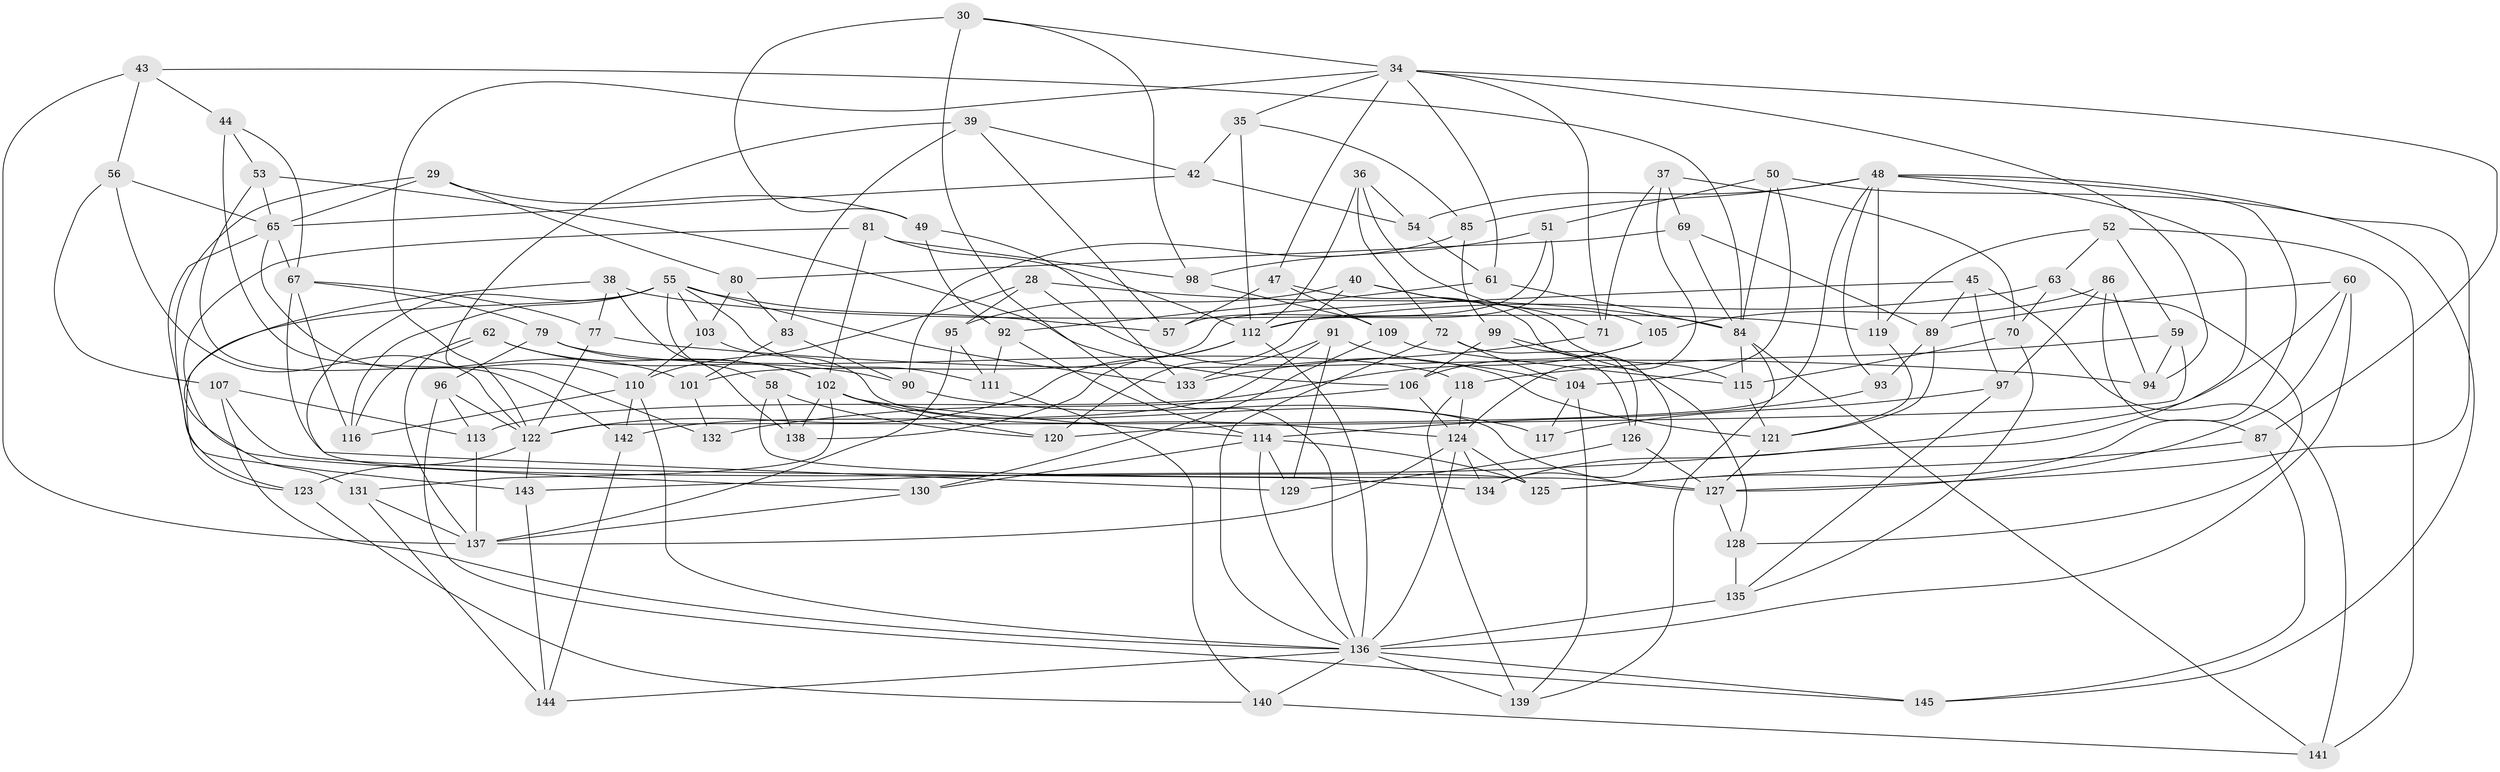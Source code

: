 // original degree distribution, {4: 1.0}
// Generated by graph-tools (version 1.1) at 2025/01/03/04/25 22:01:03]
// undirected, 101 vertices, 232 edges
graph export_dot {
graph [start="1"]
  node [color=gray90,style=filled];
  28;
  29;
  30;
  34 [super="+9"];
  35;
  36;
  37;
  38;
  39;
  40;
  42;
  43;
  44;
  45;
  47;
  48 [super="+32"];
  49;
  50;
  51;
  52;
  53;
  54;
  55 [super="+19"];
  56;
  57;
  58;
  59;
  60;
  61;
  62 [super="+23"];
  63;
  65 [super="+15+46"];
  67 [super="+4+31"];
  69;
  70;
  71;
  72;
  77;
  79;
  80;
  81;
  83;
  84 [super="+33"];
  85;
  86;
  87;
  89 [super="+75"];
  90;
  91;
  92;
  93;
  94;
  95;
  96;
  97;
  98;
  99;
  101;
  102 [super="+66"];
  103;
  104 [super="+41"];
  105;
  106 [super="+5"];
  107;
  109;
  110 [super="+27"];
  111;
  112 [super="+13+21"];
  113;
  114 [super="+82"];
  115 [super="+1"];
  116;
  117;
  118;
  119;
  120;
  121 [super="+100"];
  122 [super="+73"];
  123 [super="+20"];
  124 [super="+26+76"];
  125 [super="+64"];
  126;
  127 [super="+108"];
  128 [super="+3"];
  129;
  130;
  131;
  132;
  133;
  134;
  135 [super="+78"];
  136 [super="+7+74+22+88"];
  137 [super="+18+68"];
  138;
  139;
  140;
  141;
  142;
  143;
  144;
  145;
  28 -- 95;
  28 -- 110;
  28 -- 121;
  28 -- 84;
  29 -- 80;
  29 -- 49;
  29 -- 143;
  29 -- 65;
  30 -- 98;
  30 -- 34;
  30 -- 49;
  30 -- 136;
  34 -- 61;
  34 -- 71;
  34 -- 35;
  34 -- 87;
  34 -- 122;
  34 -- 94;
  34 -- 47;
  35 -- 85;
  35 -- 42;
  35 -- 112;
  36 -- 72;
  36 -- 112;
  36 -- 105;
  36 -- 54;
  37 -- 71;
  37 -- 69;
  37 -- 70;
  37 -- 124;
  38 -- 77;
  38 -- 119;
  38 -- 138;
  38 -- 123;
  39 -- 57;
  39 -- 83;
  39 -- 42;
  39 -- 110;
  40 -- 120;
  40 -- 115;
  40 -- 95;
  40 -- 71;
  42 -- 65;
  42 -- 54;
  43 -- 137;
  43 -- 44;
  43 -- 56;
  43 -- 84;
  44 -- 53;
  44 -- 132;
  44 -- 67;
  45 -- 97;
  45 -- 141;
  45 -- 101;
  45 -- 89;
  47 -- 109;
  47 -- 134;
  47 -- 57;
  48 -- 93;
  48 -- 85;
  48 -- 122;
  48 -- 119;
  48 -- 134;
  48 -- 54;
  48 -- 125;
  48 -- 127;
  49 -- 92;
  49 -- 133;
  50 -- 84;
  50 -- 51;
  50 -- 145;
  50 -- 104;
  51 -- 98;
  51 -- 57;
  51 -- 112;
  52 -- 141;
  52 -- 63;
  52 -- 119;
  52 -- 59;
  53 -- 142;
  53 -- 106;
  53 -- 65;
  54 -- 61;
  55 -- 58;
  55 -- 129;
  55 -- 131;
  55 -- 116;
  55 -- 133;
  55 -- 103;
  55 -- 57;
  55 -- 111;
  56 -- 107;
  56 -- 122;
  56 -- 65;
  58 -- 120;
  58 -- 127;
  58 -- 138;
  59 -- 120;
  59 -- 94;
  59 -- 118;
  60 -- 89;
  60 -- 143;
  60 -- 136;
  60 -- 127;
  61 -- 84;
  61 -- 92;
  62 -- 116;
  62 -- 90;
  62 -- 102 [weight=2];
  62 -- 137 [weight=2];
  63 -- 128;
  63 -- 70;
  63 -- 112;
  65 -- 67 [weight=2];
  65 -- 101;
  65 -- 123;
  67 -- 125 [weight=2];
  67 -- 116;
  67 -- 77;
  67 -- 79;
  69 -- 80;
  69 -- 89;
  69 -- 84;
  70 -- 115;
  70 -- 135;
  71 -- 133;
  72 -- 126;
  72 -- 136;
  72 -- 104;
  77 -- 94;
  77 -- 122;
  79 -- 118;
  79 -- 96;
  79 -- 102;
  80 -- 103;
  80 -- 83;
  81 -- 112;
  81 -- 130;
  81 -- 98;
  81 -- 102;
  83 -- 101;
  83 -- 90;
  84 -- 115;
  84 -- 141;
  84 -- 139;
  85 -- 99;
  85 -- 90;
  86 -- 94;
  86 -- 105;
  86 -- 87;
  86 -- 97;
  87 -- 145;
  87 -- 125;
  89 -- 93 [weight=2];
  89 -- 121;
  90 -- 117;
  91 -- 104;
  91 -- 142;
  91 -- 133;
  91 -- 129;
  92 -- 111;
  92 -- 114;
  93 -- 114;
  95 -- 111;
  95 -- 137;
  96 -- 145;
  96 -- 113;
  96 -- 122;
  97 -- 135;
  97 -- 117;
  98 -- 109;
  99 -- 126;
  99 -- 106;
  99 -- 128;
  101 -- 132;
  102 -- 114 [weight=2];
  102 -- 131;
  102 -- 138;
  102 -- 120;
  102 -- 124;
  103 -- 110;
  103 -- 127;
  104 -- 117 [weight=2];
  104 -- 139;
  105 -- 113;
  105 -- 106;
  106 -- 132 [weight=2];
  106 -- 124;
  107 -- 134;
  107 -- 113;
  107 -- 136;
  109 -- 130;
  109 -- 115;
  110 -- 116;
  110 -- 136;
  110 -- 142;
  111 -- 140;
  112 -- 122;
  112 -- 138;
  112 -- 136;
  113 -- 137;
  114 -- 129;
  114 -- 130;
  114 -- 125;
  114 -- 136;
  115 -- 121 [weight=2];
  118 -- 139;
  118 -- 124;
  119 -- 121;
  121 -- 127;
  122 -- 123 [weight=3];
  122 -- 143;
  123 -- 140;
  124 -- 125;
  124 -- 134;
  124 -- 136;
  124 -- 137;
  126 -- 129;
  126 -- 127;
  127 -- 128 [weight=2];
  128 -- 135 [weight=2];
  130 -- 137;
  131 -- 144;
  131 -- 137;
  135 -- 136 [weight=2];
  136 -- 139;
  136 -- 145;
  136 -- 140;
  136 -- 144;
  140 -- 141;
  142 -- 144;
  143 -- 144;
}
